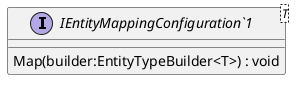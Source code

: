 @startuml
interface "IEntityMappingConfiguration`1"<T> {
    Map(builder:EntityTypeBuilder<T>) : void
}
@enduml
